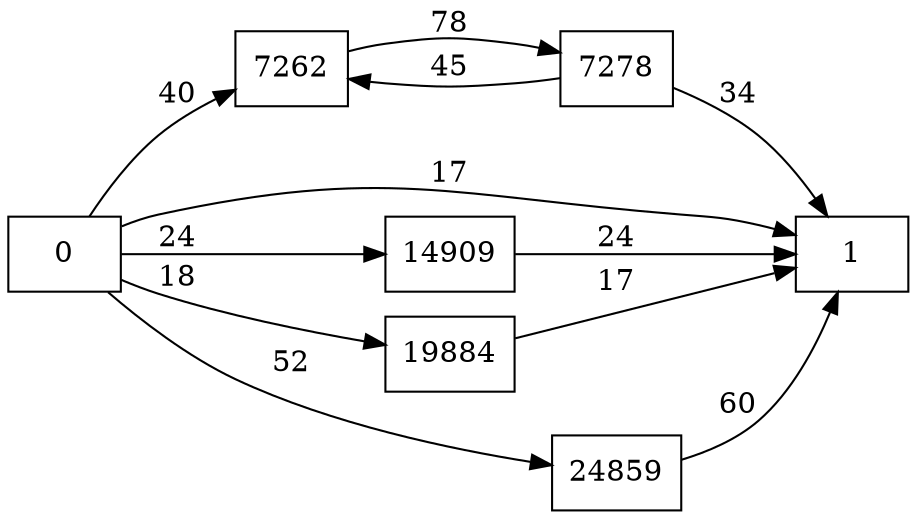 digraph {
	graph [rankdir=LR]
	node [shape=rectangle]
	7262 -> 7278 [label=78]
	7278 -> 7262 [label=45]
	7278 -> 1 [label=34]
	14909 -> 1 [label=24]
	19884 -> 1 [label=17]
	24859 -> 1 [label=60]
	0 -> 1 [label=17]
	0 -> 7262 [label=40]
	0 -> 14909 [label=24]
	0 -> 19884 [label=18]
	0 -> 24859 [label=52]
}
